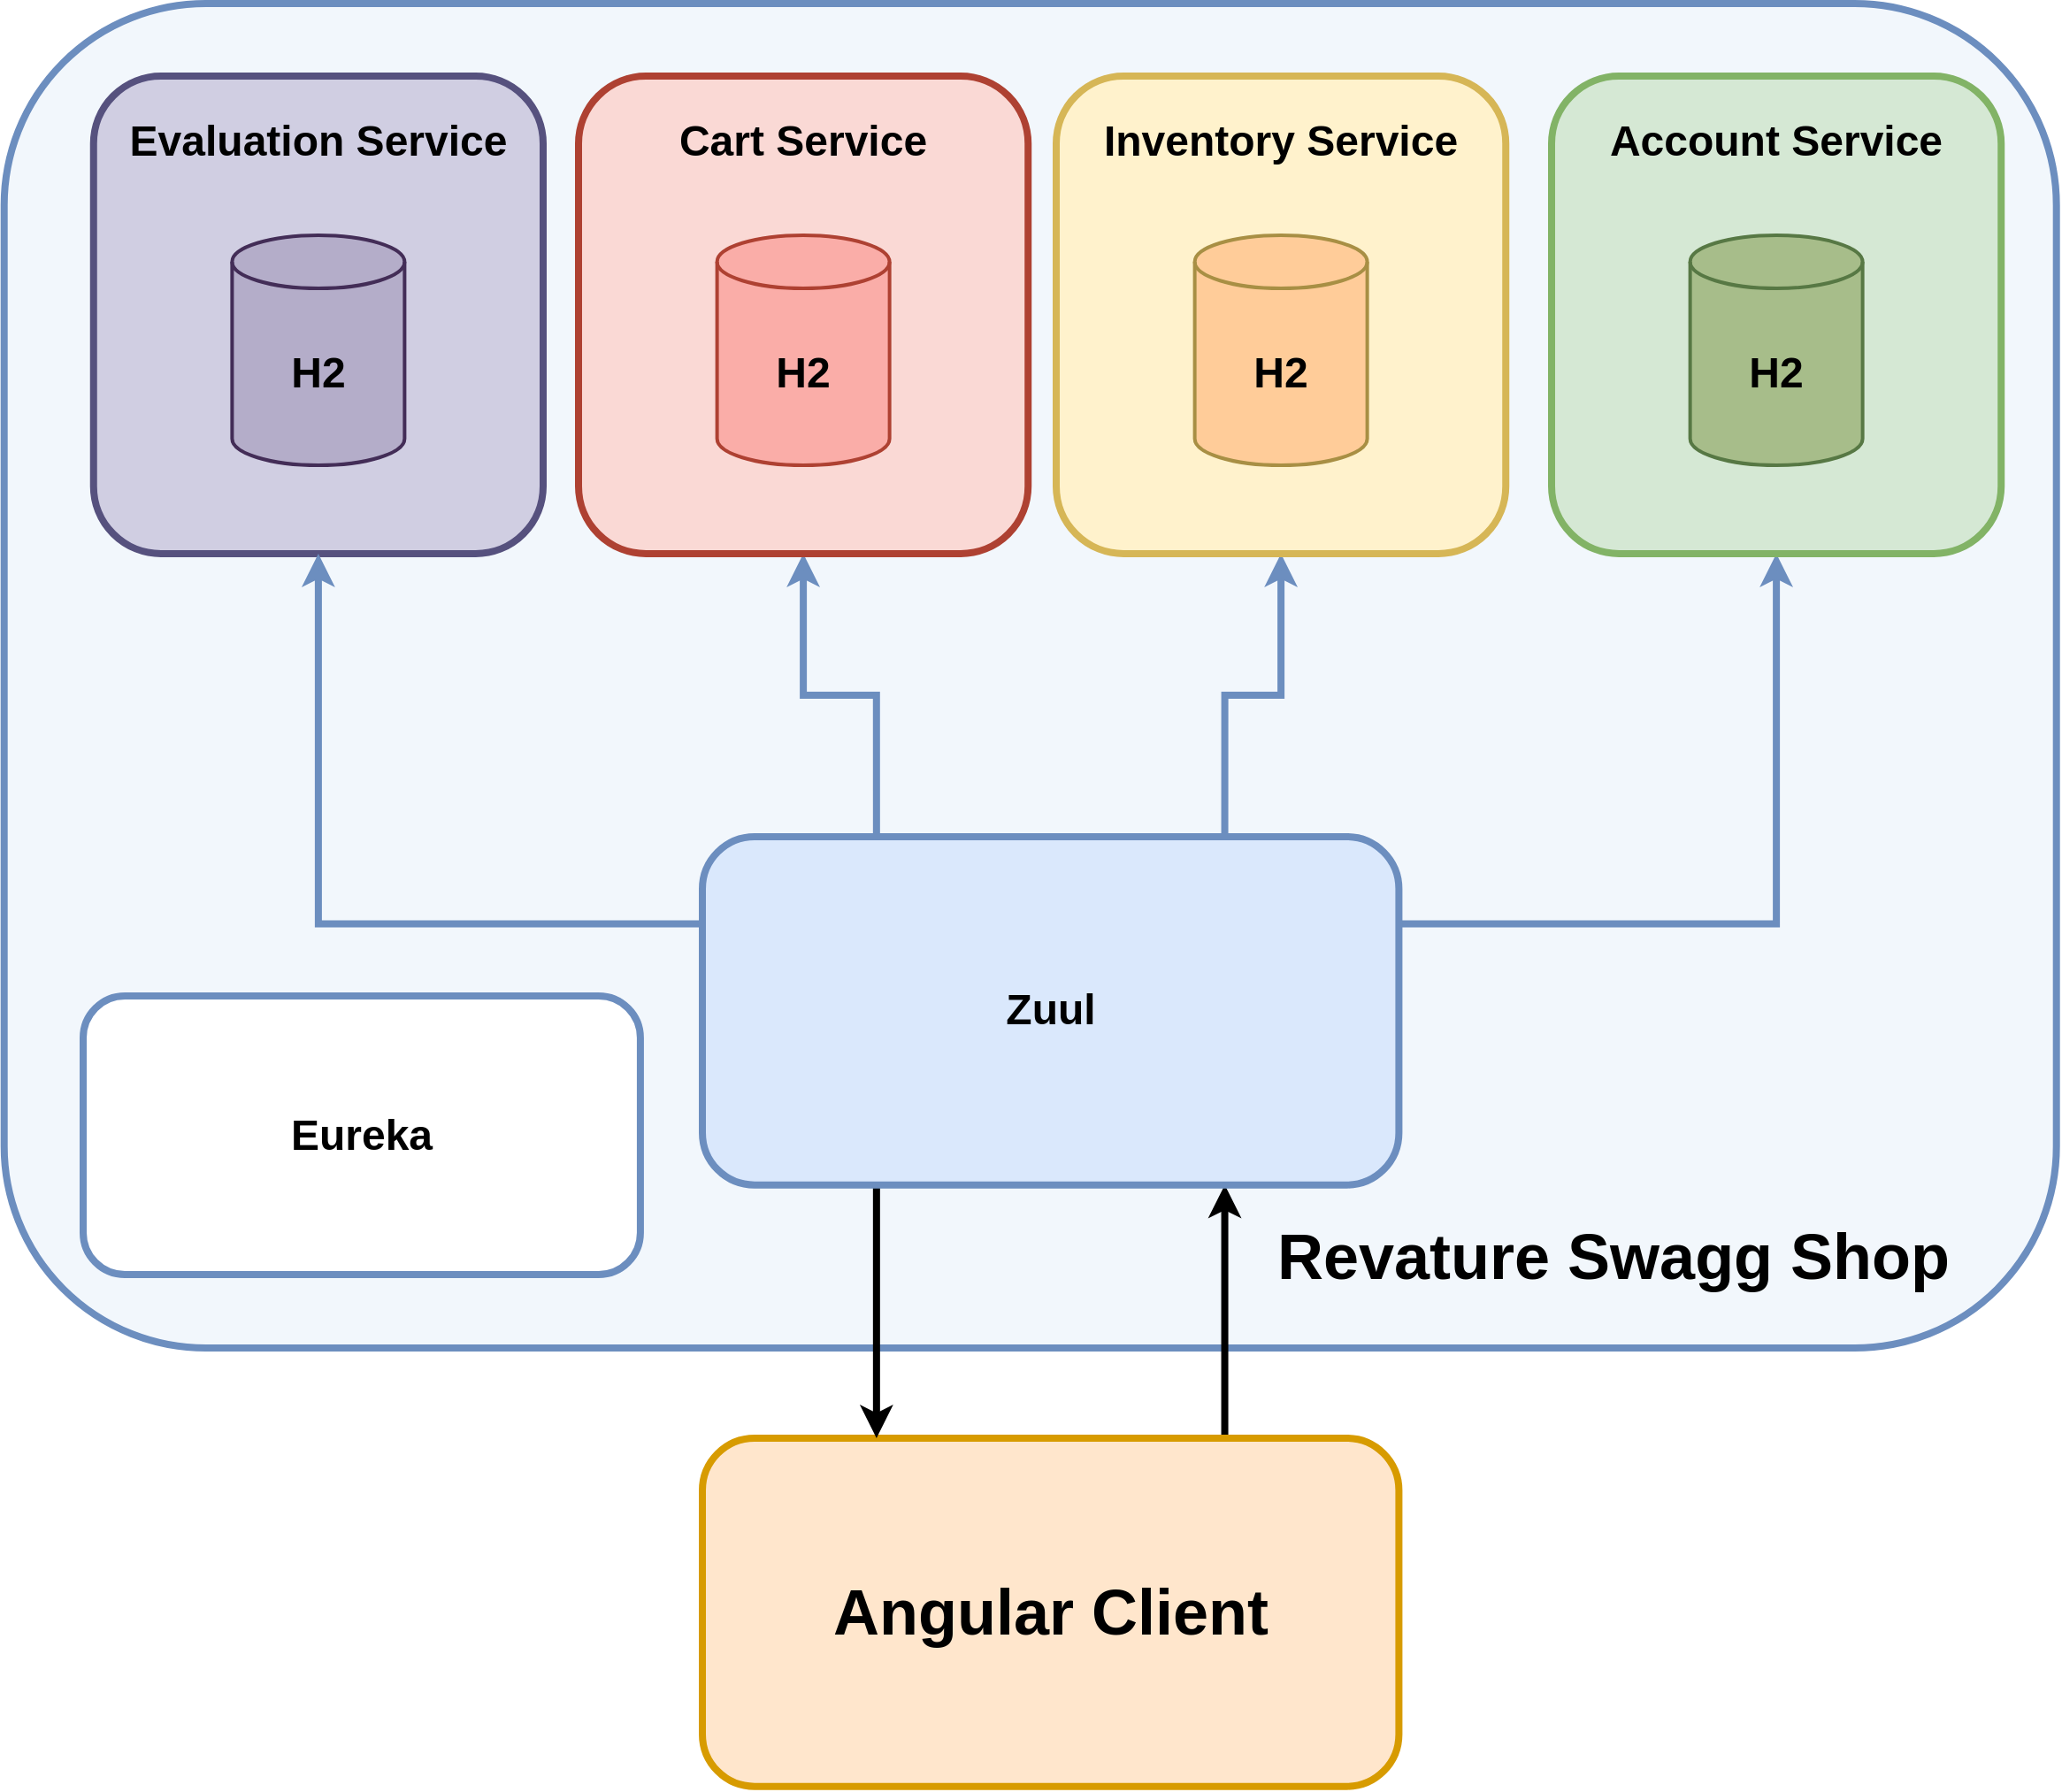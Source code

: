 <mxfile version="13.7.9" type="device"><diagram id="QPI3F3-8p1G2pF1oBxw5" name="Page-1"><mxGraphModel dx="1952" dy="555" grid="1" gridSize="10" guides="1" tooltips="1" connect="1" arrows="1" fold="1" page="1" pageScale="1" pageWidth="850" pageHeight="1100" math="0" shadow="0"><root><mxCell id="0"/><mxCell id="1" parent="0"/><mxCell id="fHgaflohPCGJaw_2DO4i-33" value="" style="rounded=1;whiteSpace=wrap;html=1;strokeWidth=4;strokeColor=#6c8ebf;fillColor=#F2F7FC;" parent="1" vertex="1"><mxGeometry x="-34.65" y="79" width="1160" height="760" as="geometry"/></mxCell><mxCell id="fHgaflohPCGJaw_2DO4i-24" style="edgeStyle=orthogonalEdgeStyle;rounded=0;orthogonalLoop=1;jettySize=auto;html=1;exitX=0.75;exitY=0;exitDx=0;exitDy=0;entryX=0.75;entryY=1;entryDx=0;entryDy=0;strokeWidth=4;" parent="1" source="fHgaflohPCGJaw_2DO4i-1" target="fHgaflohPCGJaw_2DO4i-22" edge="1"><mxGeometry relative="1" as="geometry"/></mxCell><mxCell id="fHgaflohPCGJaw_2DO4i-1" value="&lt;h1 style=&quot;font-size: 36px&quot;&gt;&lt;font style=&quot;font-size: 36px&quot;&gt;Angular Client&lt;/font&gt;&lt;/h1&gt;" style="rounded=1;whiteSpace=wrap;html=1;fillColor=#ffe6cc;strokeColor=#d79b00;strokeWidth=4;" parent="1" vertex="1"><mxGeometry x="360" y="890" width="393.7" height="196.85" as="geometry"/></mxCell><mxCell id="fHgaflohPCGJaw_2DO4i-11" value="&lt;h1&gt;&lt;font face=&quot;Helvetica&quot;&gt;Evaluation Service&lt;/font&gt;&lt;/h1&gt;" style="rounded=1;whiteSpace=wrap;html=1;verticalAlign=top;fillColor=#d0cee2;strokeColor=#56517e;aspect=fixed;strokeWidth=4;" parent="1" vertex="1"><mxGeometry x="15.88" y="120" width="254.12" height="270" as="geometry"/></mxCell><mxCell id="fHgaflohPCGJaw_2DO4i-12" value="&lt;h1&gt;H2&lt;/h1&gt;" style="shape=cylinder3;whiteSpace=wrap;html=1;boundedLbl=1;backgroundOutline=1;size=15;strokeColor=#432D57;aspect=fixed;strokeWidth=2;fillColor=#B4ADC9;" parent="1" vertex="1"><mxGeometry x="94.19" y="210" width="97.5" height="130" as="geometry"/></mxCell><mxCell id="fHgaflohPCGJaw_2DO4i-23" style="edgeStyle=orthogonalEdgeStyle;rounded=0;orthogonalLoop=1;jettySize=auto;html=1;exitX=0.25;exitY=1;exitDx=0;exitDy=0;entryX=0.25;entryY=0;entryDx=0;entryDy=0;strokeWidth=4;" parent="1" source="fHgaflohPCGJaw_2DO4i-22" target="fHgaflohPCGJaw_2DO4i-1" edge="1"><mxGeometry relative="1" as="geometry"/></mxCell><mxCell id="fHgaflohPCGJaw_2DO4i-27" style="edgeStyle=orthogonalEdgeStyle;rounded=0;orthogonalLoop=1;jettySize=auto;html=1;exitX=0;exitY=0.25;exitDx=0;exitDy=0;strokeWidth=4;strokeColor=#6C8EBF;" parent="1" source="fHgaflohPCGJaw_2DO4i-22" target="fHgaflohPCGJaw_2DO4i-11" edge="1"><mxGeometry relative="1" as="geometry"/></mxCell><mxCell id="fHgaflohPCGJaw_2DO4i-44" style="edgeStyle=orthogonalEdgeStyle;rounded=0;orthogonalLoop=1;jettySize=auto;html=1;exitX=0.25;exitY=0;exitDx=0;exitDy=0;strokeColor=#6C8EBF;strokeWidth=4;" parent="1" source="fHgaflohPCGJaw_2DO4i-22" target="fHgaflohPCGJaw_2DO4i-37" edge="1"><mxGeometry relative="1" as="geometry"/></mxCell><mxCell id="fHgaflohPCGJaw_2DO4i-45" style="edgeStyle=orthogonalEdgeStyle;rounded=0;orthogonalLoop=1;jettySize=auto;html=1;exitX=0.75;exitY=0;exitDx=0;exitDy=0;strokeColor=#6C8EBF;strokeWidth=4;" parent="1" source="fHgaflohPCGJaw_2DO4i-22" target="fHgaflohPCGJaw_2DO4i-39" edge="1"><mxGeometry relative="1" as="geometry"/></mxCell><mxCell id="fHgaflohPCGJaw_2DO4i-46" style="edgeStyle=orthogonalEdgeStyle;rounded=0;orthogonalLoop=1;jettySize=auto;html=1;exitX=1;exitY=0.25;exitDx=0;exitDy=0;strokeColor=#6C8EBF;strokeWidth=4;" parent="1" source="fHgaflohPCGJaw_2DO4i-22" target="fHgaflohPCGJaw_2DO4i-41" edge="1"><mxGeometry relative="1" as="geometry"/></mxCell><mxCell id="fHgaflohPCGJaw_2DO4i-22" value="&lt;h1&gt;Zuul&lt;/h1&gt;" style="rounded=1;whiteSpace=wrap;html=1;fillColor=#dae8fc;strokeColor=#6c8ebf;strokeWidth=4;" parent="1" vertex="1"><mxGeometry x="360" y="550" width="393.7" height="196.85" as="geometry"/></mxCell><mxCell id="fHgaflohPCGJaw_2DO4i-30" value="&lt;h1&gt;Eureka&lt;/h1&gt;" style="rounded=1;whiteSpace=wrap;html=1;strokeWidth=4;strokeColor=#6C8EBF;" parent="1" vertex="1"><mxGeometry x="10" y="640" width="314.96" height="157.48" as="geometry"/></mxCell><mxCell id="fHgaflohPCGJaw_2DO4i-34" value="&lt;h1&gt;&lt;font style=&quot;font-size: 36px&quot;&gt;Revature Swagg Shop&lt;/font&gt;&lt;/h1&gt;" style="text;html=1;fillColor=none;align=center;verticalAlign=middle;whiteSpace=wrap;rounded=0;" parent="1" vertex="1"><mxGeometry x="680" y="777.48" width="390" height="20" as="geometry"/></mxCell><mxCell id="fHgaflohPCGJaw_2DO4i-37" value="&lt;h1&gt;&lt;font face=&quot;Helvetica&quot;&gt;Cart Service&lt;/font&gt;&lt;/h1&gt;" style="rounded=1;whiteSpace=wrap;html=1;verticalAlign=top;fillColor=#fad9d5;strokeColor=#ae4132;aspect=fixed;strokeWidth=4;" parent="1" vertex="1"><mxGeometry x="290" y="120" width="254.12" height="270" as="geometry"/></mxCell><mxCell id="fHgaflohPCGJaw_2DO4i-38" value="&lt;h1&gt;H2&lt;/h1&gt;" style="shape=cylinder3;whiteSpace=wrap;html=1;boundedLbl=1;backgroundOutline=1;size=15;strokeColor=#ae4132;aspect=fixed;strokeWidth=2;fillColor=#FAADA8;" parent="1" vertex="1"><mxGeometry x="368.31" y="210" width="97.5" height="130" as="geometry"/></mxCell><mxCell id="fHgaflohPCGJaw_2DO4i-39" value="&lt;h1&gt;&lt;font face=&quot;Helvetica&quot;&gt;Inventory Service&lt;/font&gt;&lt;/h1&gt;" style="rounded=1;whiteSpace=wrap;html=1;verticalAlign=top;fillColor=#fff2cc;strokeColor=#d6b656;aspect=fixed;strokeWidth=4;" parent="1" vertex="1"><mxGeometry x="560" y="120" width="254.12" height="270" as="geometry"/></mxCell><mxCell id="fHgaflohPCGJaw_2DO4i-40" value="&lt;h1&gt;H2&lt;/h1&gt;" style="shape=cylinder3;whiteSpace=wrap;html=1;boundedLbl=1;backgroundOutline=1;size=15;fillColor=#ffcc99;aspect=fixed;strokeWidth=2;strokeColor=#A88F44;" parent="1" vertex="1"><mxGeometry x="638.31" y="210" width="97.5" height="130" as="geometry"/></mxCell><mxCell id="fHgaflohPCGJaw_2DO4i-41" value="&lt;h1&gt;&lt;font face=&quot;Helvetica&quot;&gt;Account Service&lt;/font&gt;&lt;/h1&gt;" style="rounded=1;whiteSpace=wrap;html=1;verticalAlign=top;fillColor=#d5e8d4;aspect=fixed;strokeWidth=4;strokeColor=#82B366;" parent="1" vertex="1"><mxGeometry x="840" y="120" width="254.12" height="270" as="geometry"/></mxCell><mxCell id="fHgaflohPCGJaw_2DO4i-42" value="&lt;h1&gt;H2&lt;/h1&gt;" style="shape=cylinder3;whiteSpace=wrap;html=1;boundedLbl=1;backgroundOutline=1;size=15;aspect=fixed;strokeWidth=2;fillColor=#A7BD8A;strokeColor=#577844;" parent="1" vertex="1"><mxGeometry x="918.31" y="210" width="97.5" height="130" as="geometry"/></mxCell></root></mxGraphModel></diagram></mxfile>